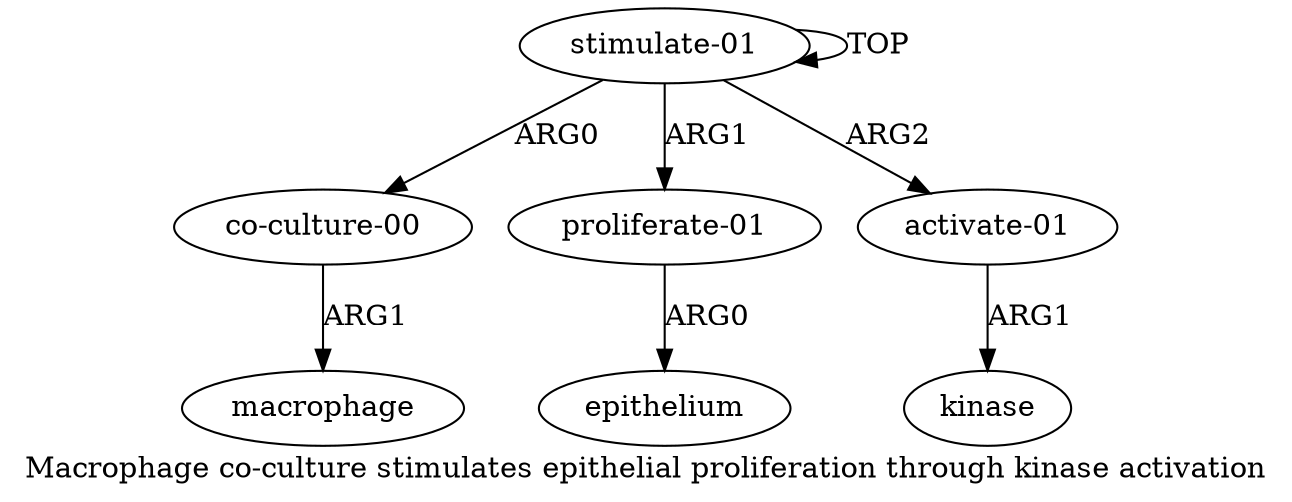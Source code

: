 digraph  {
	graph [label="Macrophage co-culture stimulates epithelial proliferation through kinase activation"];
	node [label="\N"];
	a1	 [color=black,
		gold_ind=1,
		gold_label="co-culture-00",
		label="co-culture-00",
		test_ind=1,
		test_label="co-culture-00"];
	a2	 [color=black,
		gold_ind=2,
		gold_label=macrophage,
		label=macrophage,
		test_ind=2,
		test_label=macrophage];
	a1 -> a2 [key=0,
	color=black,
	gold_label=ARG1,
	label=ARG1,
	test_label=ARG1];
a0 [color=black,
	gold_ind=0,
	gold_label="stimulate-01",
	label="stimulate-01",
	test_ind=0,
	test_label="stimulate-01"];
a0 -> a1 [key=0,
color=black,
gold_label=ARG0,
label=ARG0,
test_label=ARG0];
a0 -> a0 [key=0,
color=black,
gold_label=TOP,
label=TOP,
test_label=TOP];
a3 [color=black,
gold_ind=3,
gold_label="proliferate-01",
label="proliferate-01",
test_ind=3,
test_label="proliferate-01"];
a0 -> a3 [key=0,
color=black,
gold_label=ARG1,
label=ARG1,
test_label=ARG1];
a5 [color=black,
gold_ind=5,
gold_label="activate-01",
label="activate-01",
test_ind=5,
test_label="activate-01"];
a0 -> a5 [key=0,
color=black,
gold_label=ARG2,
label=ARG2,
test_label=ARG2];
a4 [color=black,
gold_ind=4,
gold_label=epithelium,
label=epithelium,
test_ind=4,
test_label=epithelium];
a3 -> a4 [key=0,
color=black,
gold_label=ARG0,
label=ARG0,
test_label=ARG0];
a6 [color=black,
gold_ind=6,
gold_label=kinase,
label=kinase,
test_ind=6,
test_label=kinase];
a5 -> a6 [key=0,
color=black,
gold_label=ARG1,
label=ARG1,
test_label=ARG1];
}
